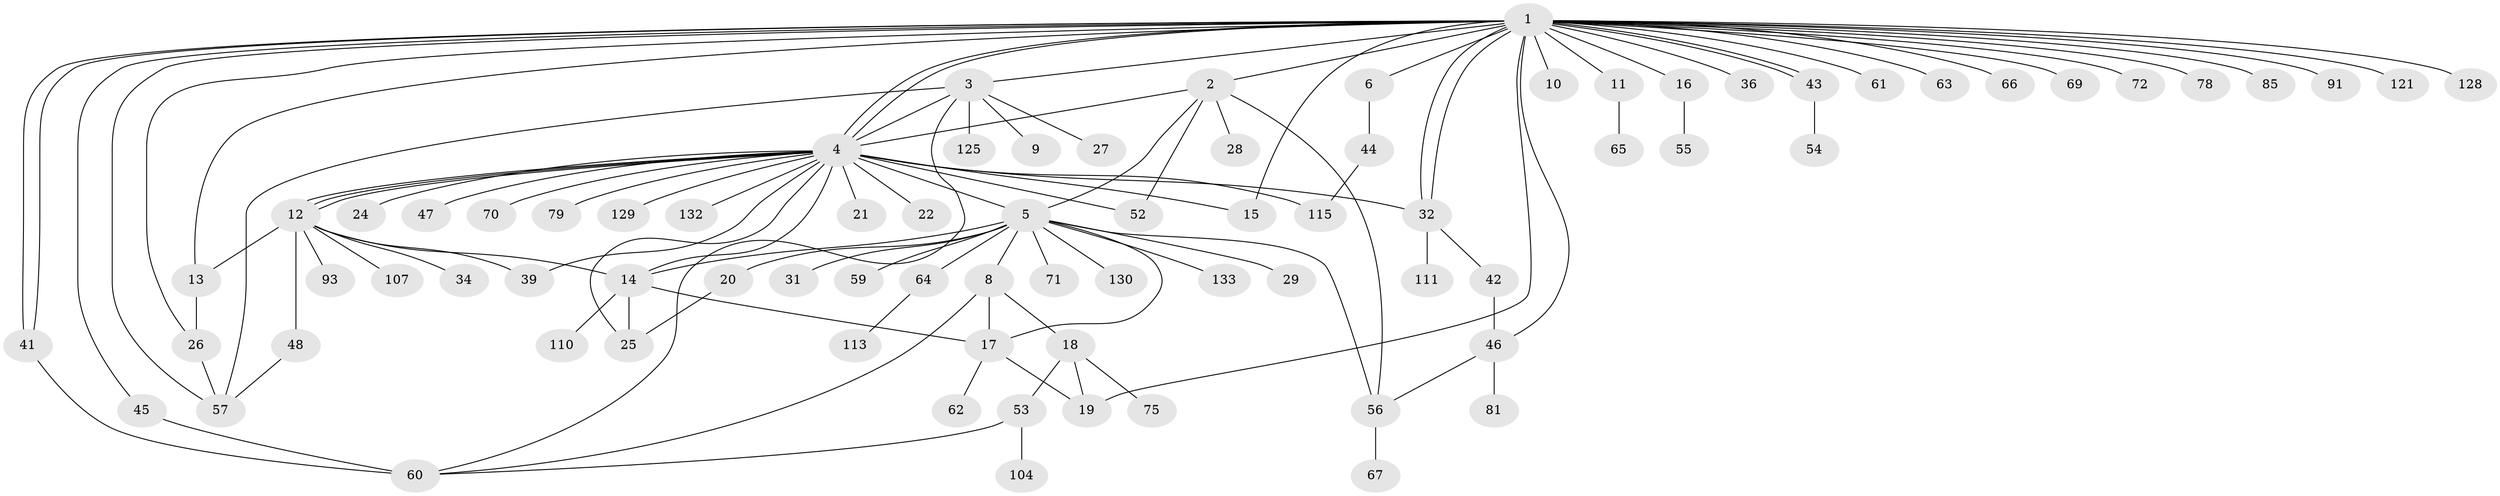 // original degree distribution, {34: 0.007518796992481203, 6: 0.022556390977443608, 7: 0.015037593984962405, 25: 0.007518796992481203, 13: 0.007518796992481203, 2: 0.18045112781954886, 4: 0.08270676691729323, 1: 0.556390977443609, 11: 0.007518796992481203, 3: 0.06766917293233082, 8: 0.015037593984962405, 5: 0.03007518796992481}
// Generated by graph-tools (version 1.1) at 2025/18/03/04/25 18:18:18]
// undirected, 79 vertices, 112 edges
graph export_dot {
graph [start="1"]
  node [color=gray90,style=filled];
  1;
  2;
  3;
  4;
  5 [super="+23+50+116+117+58+7"];
  6 [super="+33"];
  8 [super="+98+127+38"];
  9;
  10;
  11;
  12 [super="+35"];
  13 [super="+30"];
  14 [super="+83+105"];
  15;
  16;
  17 [super="+101+126+96"];
  18;
  19 [super="+74+92+95+37"];
  20 [super="+97+112"];
  21;
  22;
  24;
  25 [super="+40"];
  26 [super="+109"];
  27 [super="+80"];
  28;
  29;
  31;
  32;
  34;
  36;
  39 [super="+84+49+51"];
  41 [super="+90"];
  42;
  43 [super="+88"];
  44;
  45;
  46;
  47;
  48 [super="+103"];
  52 [super="+77"];
  53;
  54;
  55;
  56;
  57 [super="+87"];
  59;
  60 [super="+68+114+94"];
  61 [super="+100"];
  62;
  63;
  64 [super="+124"];
  65;
  66;
  67;
  69 [super="+106"];
  70;
  71;
  72;
  75;
  78;
  79;
  81;
  85;
  91;
  93;
  104;
  107;
  110;
  111;
  113;
  115 [super="+122"];
  121;
  125 [super="+131"];
  128;
  129;
  130;
  132;
  133;
  1 -- 2;
  1 -- 3;
  1 -- 4;
  1 -- 4;
  1 -- 6;
  1 -- 10;
  1 -- 11;
  1 -- 15;
  1 -- 16;
  1 -- 26;
  1 -- 32;
  1 -- 32;
  1 -- 36;
  1 -- 41;
  1 -- 41;
  1 -- 43 [weight=2];
  1 -- 43;
  1 -- 45;
  1 -- 46;
  1 -- 57;
  1 -- 61;
  1 -- 63;
  1 -- 66;
  1 -- 69;
  1 -- 72;
  1 -- 78;
  1 -- 85;
  1 -- 91;
  1 -- 121;
  1 -- 128;
  1 -- 19;
  1 -- 13 [weight=2];
  2 -- 4;
  2 -- 5;
  2 -- 28;
  2 -- 56;
  2 -- 52;
  3 -- 4;
  3 -- 9;
  3 -- 27;
  3 -- 57;
  3 -- 60;
  3 -- 125;
  4 -- 5 [weight=2];
  4 -- 12;
  4 -- 12;
  4 -- 12;
  4 -- 15;
  4 -- 21;
  4 -- 22;
  4 -- 24;
  4 -- 25;
  4 -- 32;
  4 -- 39;
  4 -- 47;
  4 -- 52;
  4 -- 70;
  4 -- 79;
  4 -- 129;
  4 -- 132;
  4 -- 115;
  4 -- 14;
  5 -- 8;
  5 -- 14;
  5 -- 20;
  5 -- 56;
  5 -- 71;
  5 -- 64;
  5 -- 130;
  5 -- 133;
  5 -- 59;
  5 -- 31;
  5 -- 17;
  5 -- 29;
  6 -- 44;
  8 -- 17;
  8 -- 18;
  8 -- 60;
  11 -- 65;
  12 -- 13;
  12 -- 34;
  12 -- 39;
  12 -- 48;
  12 -- 93;
  12 -- 107;
  12 -- 14;
  13 -- 26;
  14 -- 17;
  14 -- 25;
  14 -- 110;
  16 -- 55;
  17 -- 19;
  17 -- 62;
  18 -- 19;
  18 -- 53;
  18 -- 75;
  20 -- 25;
  26 -- 57;
  32 -- 42;
  32 -- 111;
  41 -- 60 [weight=2];
  42 -- 46;
  43 -- 54;
  44 -- 115;
  45 -- 60;
  46 -- 56;
  46 -- 81;
  48 -- 57;
  53 -- 104;
  53 -- 60;
  56 -- 67;
  64 -- 113;
}

